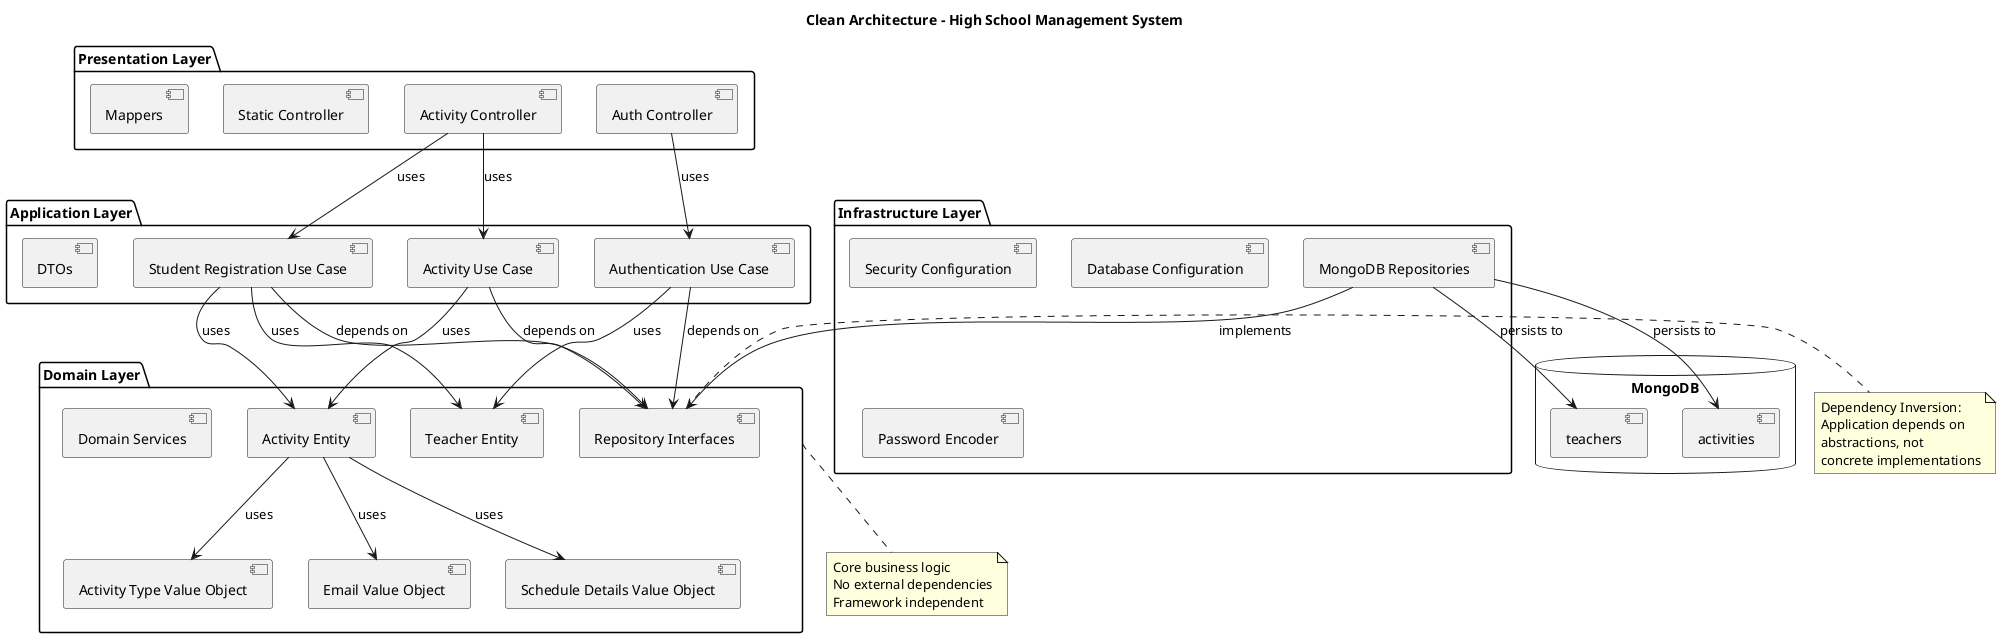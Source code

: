 @startuml clean-architecture
title Clean Architecture - High School Management System

package "Presentation Layer" {
    [Activity Controller]
    [Auth Controller]
    [Static Controller]
    [Mappers]
}

package "Application Layer" {
    [Activity Use Case]
    [Authentication Use Case]
    [Student Registration Use Case]
    [DTOs]
}

package "Domain Layer" {
    [Activity Entity]
    [Teacher Entity]
    [Activity Type Value Object]
    [Email Value Object]
    [Schedule Details Value Object]
    [Repository Interfaces]
    [Domain Services]
}

package "Infrastructure Layer" {
    [MongoDB Repositories]
    [Security Configuration]
    [Database Configuration]
    [Password Encoder]
}

database "MongoDB" {
    [activities]
    [teachers]
}

[Activity Controller] --> [Activity Use Case] : uses
[Activity Controller] --> [Student Registration Use Case] : uses
[Auth Controller] --> [Authentication Use Case] : uses

[Activity Use Case] --> [Activity Entity] : uses
[Authentication Use Case] --> [Teacher Entity] : uses
[Student Registration Use Case] --> [Activity Entity] : uses
[Student Registration Use Case] --> [Teacher Entity] : uses

[Activity Use Case] --> [Repository Interfaces] : depends on
[Authentication Use Case] --> [Repository Interfaces] : depends on
[Student Registration Use Case] --> [Repository Interfaces] : depends on

[MongoDB Repositories] --> [Repository Interfaces] : implements
[MongoDB Repositories] --> [activities] : persists to
[MongoDB Repositories] --> [teachers] : persists to

[Activity Entity] --> [Activity Type Value Object] : uses
[Activity Entity] --> [Email Value Object] : uses
[Activity Entity] --> [Schedule Details Value Object] : uses

note right of [Repository Interfaces]
    Dependency Inversion:
    Application depends on
    abstractions, not
    concrete implementations
end note

note bottom of [Domain Layer]
    Core business logic
    No external dependencies
    Framework independent
end note

@enduml